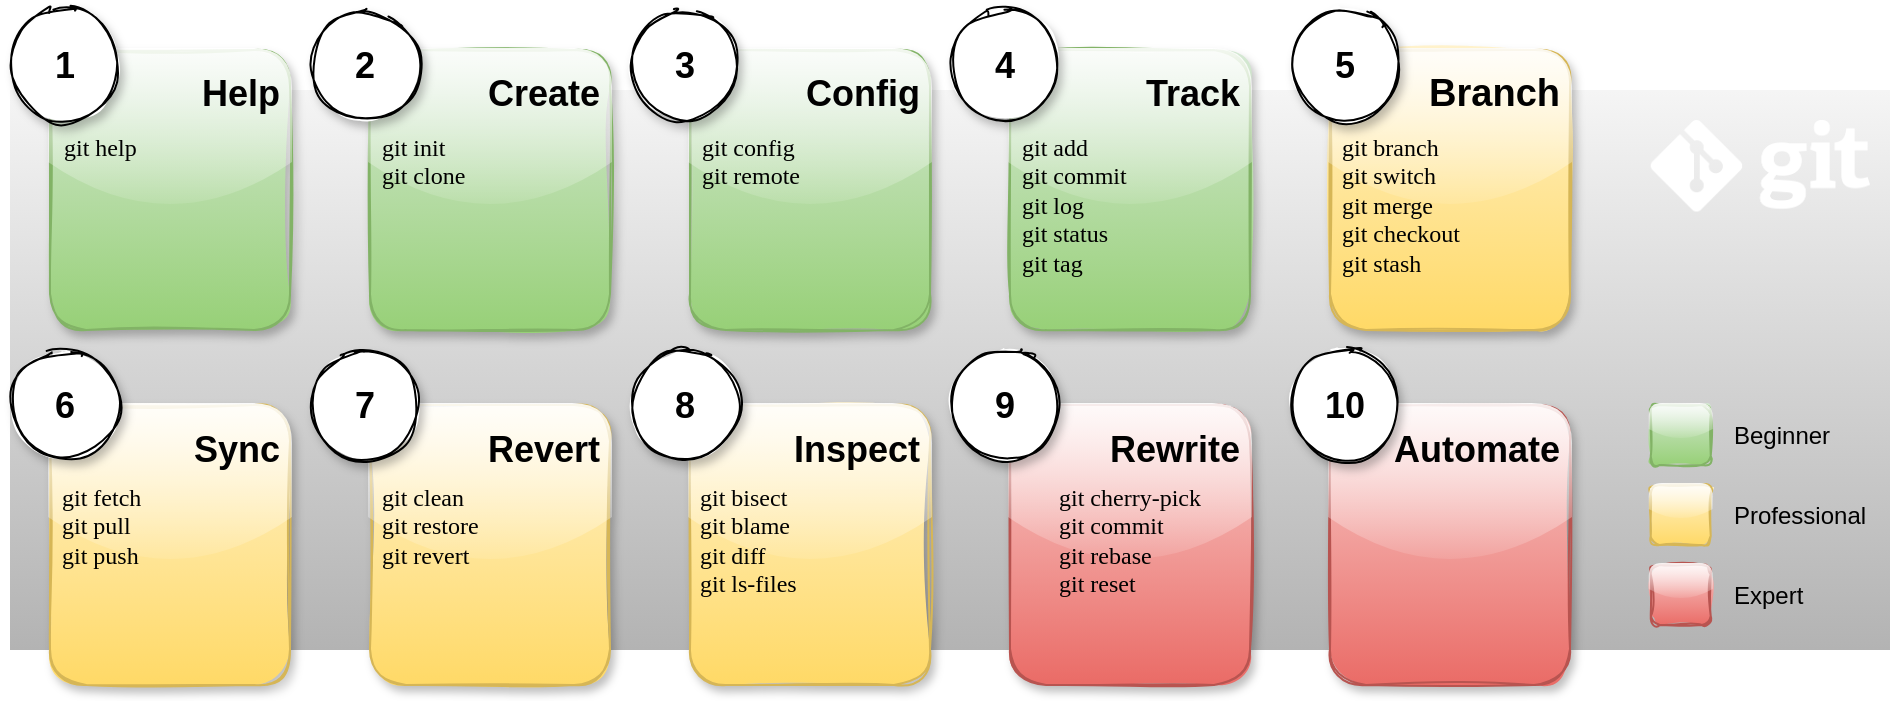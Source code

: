 <mxfile version="16.1.2" type="github">
  <diagram id="5p-yBhCcSQvWqAFZNiMJ" name="Page-1">
    <mxGraphModel dx="1102" dy="882" grid="1" gridSize="10" guides="1" tooltips="1" connect="1" arrows="1" fold="1" page="1" pageScale="1" pageWidth="1169" pageHeight="827" background="#ffffff" math="0" shadow="0">
      <root>
        <mxCell id="0" />
        <mxCell id="1" parent="0" />
        <mxCell id="nmQQ5iYsoZRpjPEovlX9-101" value="" style="rounded=0;whiteSpace=wrap;html=1;fontSize=18;fillColor=#f5f5f5;gradientColor=#b3b3b3;strokeColor=none;glass=0;" parent="1" vertex="1">
          <mxGeometry x="20" y="60" width="940" height="280" as="geometry" />
        </mxCell>
        <mxCell id="nmQQ5iYsoZRpjPEovlX9-7" value="&lt;h1&gt;&lt;font style=&quot;font-size: 18px&quot;&gt;Help&lt;/font&gt;&lt;/h1&gt;" style="text;html=1;strokeColor=#82b366;fillColor=#d5e8d4;spacing=5;spacingTop=-20;whiteSpace=wrap;overflow=hidden;rounded=1;gradientColor=#97d077;align=right;glass=1;sketch=1;shadow=1;" parent="1" vertex="1">
          <mxGeometry x="40" y="40" width="120" height="140" as="geometry" />
        </mxCell>
        <mxCell id="nmQQ5iYsoZRpjPEovlX9-29" value="&lt;h1&gt;&lt;font style=&quot;font-size: 18px&quot;&gt;Rewrite&lt;/font&gt;&lt;/h1&gt;&lt;div style=&quot;text-align: left&quot;&gt;&lt;br&gt;&lt;/div&gt;&lt;div style=&quot;text-align: left&quot;&gt;&lt;br&gt;&lt;/div&gt;" style="text;html=1;strokeColor=#b85450;fillColor=#f8cecc;spacing=5;spacingTop=-20;whiteSpace=wrap;overflow=hidden;rounded=1;gradientColor=#ea6b66;align=right;glass=1;sketch=1;shadow=1;" parent="1" vertex="1">
          <mxGeometry x="520" y="217.5" width="120" height="140" as="geometry" />
        </mxCell>
        <mxCell id="nmQQ5iYsoZRpjPEovlX9-54" value="&lt;h1&gt;&lt;font style=&quot;font-size: 18px&quot;&gt;Automate&lt;/font&gt;&lt;/h1&gt;&lt;div style=&quot;text-align: left&quot;&gt;&lt;br&gt;&lt;/div&gt;&lt;div style=&quot;text-align: left&quot;&gt;&lt;br&gt;&lt;/div&gt;" style="text;html=1;strokeColor=#b85450;fillColor=#f8cecc;spacing=5;spacingTop=-20;whiteSpace=wrap;overflow=hidden;rounded=1;gradientColor=#ea6b66;align=right;glass=1;shadow=1;sketch=1;" parent="1" vertex="1">
          <mxGeometry x="680" y="217.5" width="120" height="140" as="geometry" />
        </mxCell>
        <mxCell id="nmQQ5iYsoZRpjPEovlX9-91" value="&lt;h1&gt;&lt;font style=&quot;font-size: 18px&quot;&gt;Create&lt;/font&gt;&lt;/h1&gt;" style="text;html=1;strokeColor=#82b366;fillColor=#d5e8d4;spacing=5;spacingTop=-20;whiteSpace=wrap;overflow=hidden;rounded=1;gradientColor=#97d077;align=right;glass=1;sketch=1;shadow=1;" parent="1" vertex="1">
          <mxGeometry x="200" y="40" width="120" height="140" as="geometry" />
        </mxCell>
        <mxCell id="nmQQ5iYsoZRpjPEovlX9-92" value="&lt;h1&gt;&lt;font style=&quot;font-size: 18px&quot;&gt;Config&lt;/font&gt;&lt;/h1&gt;" style="text;html=1;strokeColor=#82b366;fillColor=#d5e8d4;spacing=5;spacingTop=-20;whiteSpace=wrap;overflow=hidden;rounded=1;gradientColor=#97d077;align=right;glass=1;shadow=1;sketch=1;" parent="1" vertex="1">
          <mxGeometry x="360" y="40" width="120" height="140" as="geometry" />
        </mxCell>
        <mxCell id="nmQQ5iYsoZRpjPEovlX9-93" value="&lt;h1&gt;&lt;font style=&quot;font-size: 18px&quot;&gt;Track&lt;/font&gt;&lt;/h1&gt;" style="text;html=1;strokeColor=#82b366;fillColor=#d5e8d4;spacing=5;spacingTop=-20;whiteSpace=wrap;overflow=hidden;rounded=1;gradientColor=#97d077;align=right;glass=1;sketch=1;shadow=1;" parent="1" vertex="1">
          <mxGeometry x="520" y="40" width="120" height="140" as="geometry" />
        </mxCell>
        <mxCell id="nmQQ5iYsoZRpjPEovlX9-94" value="&lt;h1&gt;&lt;font style=&quot;font-size: 19px&quot;&gt;Branch&lt;/font&gt;&lt;/h1&gt;" style="text;html=1;strokeColor=#d6b656;fillColor=#fff2cc;spacing=5;spacingTop=-20;whiteSpace=wrap;overflow=hidden;rounded=1;gradientColor=#ffd966;align=right;glass=1;sketch=1;shadow=1;" parent="1" vertex="1">
          <mxGeometry x="680" y="40" width="120" height="140" as="geometry" />
        </mxCell>
        <mxCell id="nmQQ5iYsoZRpjPEovlX9-95" value="&lt;h1&gt;&lt;span style=&quot;font-size: 18px&quot;&gt;Inspect&lt;/span&gt;&lt;/h1&gt;" style="text;html=1;strokeColor=#d6b656;fillColor=#fff2cc;spacing=5;spacingTop=-20;whiteSpace=wrap;overflow=hidden;rounded=1;gradientColor=#ffd966;align=right;glass=1;shadow=1;sketch=1;" parent="1" vertex="1">
          <mxGeometry x="360" y="217.5" width="120" height="140" as="geometry" />
        </mxCell>
        <mxCell id="nmQQ5iYsoZRpjPEovlX9-75" value="1" style="ellipse;whiteSpace=wrap;html=1;aspect=fixed;fontSize=18;fontStyle=1;shadow=1;sketch=1;" parent="1" vertex="1">
          <mxGeometry x="20" y="20" width="55" height="55" as="geometry" />
        </mxCell>
        <mxCell id="nmQQ5iYsoZRpjPEovlX9-97" value="2" style="ellipse;whiteSpace=wrap;html=1;aspect=fixed;fontSize=18;fontStyle=1;shadow=1;sketch=1;" parent="1" vertex="1">
          <mxGeometry x="170" y="20" width="55" height="55" as="geometry" />
        </mxCell>
        <mxCell id="nmQQ5iYsoZRpjPEovlX9-98" value="3" style="ellipse;whiteSpace=wrap;html=1;aspect=fixed;fontSize=18;fontStyle=1;shadow=1;sketch=1;" parent="1" vertex="1">
          <mxGeometry x="330" y="20" width="55" height="55" as="geometry" />
        </mxCell>
        <mxCell id="nmQQ5iYsoZRpjPEovlX9-99" value="4" style="ellipse;whiteSpace=wrap;html=1;aspect=fixed;fontSize=18;fontStyle=1;shadow=1;sketch=1;" parent="1" vertex="1">
          <mxGeometry x="490" y="20" width="55" height="55" as="geometry" />
        </mxCell>
        <mxCell id="nmQQ5iYsoZRpjPEovlX9-100" value="5" style="ellipse;whiteSpace=wrap;html=1;aspect=fixed;fontSize=18;fontStyle=1;shadow=1;sketch=1;" parent="1" vertex="1">
          <mxGeometry x="660" y="20" width="55" height="55" as="geometry" />
        </mxCell>
        <mxCell id="nmQQ5iYsoZRpjPEovlX9-107" value="8" style="ellipse;whiteSpace=wrap;html=1;aspect=fixed;fontSize=18;fontStyle=1;shadow=1;sketch=1;" parent="1" vertex="1">
          <mxGeometry x="330" y="190" width="55" height="55" as="geometry" />
        </mxCell>
        <mxCell id="nmQQ5iYsoZRpjPEovlX9-108" value="9" style="ellipse;whiteSpace=wrap;html=1;aspect=fixed;fontSize=18;fontStyle=1;shadow=1;sketch=1;" parent="1" vertex="1">
          <mxGeometry x="490" y="190" width="55" height="55" as="geometry" />
        </mxCell>
        <mxCell id="nmQQ5iYsoZRpjPEovlX9-109" value="10" style="ellipse;whiteSpace=wrap;html=1;aspect=fixed;fontSize=18;fontStyle=1;shadow=1;sketch=1;" parent="1" vertex="1">
          <mxGeometry x="660" y="190" width="55" height="55" as="geometry" />
        </mxCell>
        <mxCell id="nmQQ5iYsoZRpjPEovlX9-110" value="&lt;h1&gt;&lt;font style=&quot;font-size: 18px&quot;&gt;Sync&lt;/font&gt;&lt;/h1&gt;" style="text;html=1;strokeColor=#d6b656;fillColor=#fff2cc;spacing=5;spacingTop=-20;whiteSpace=wrap;overflow=hidden;rounded=1;gradientColor=#ffd966;align=right;glass=1;shadow=1;sketch=1;" parent="1" vertex="1">
          <mxGeometry x="40" y="217.5" width="120" height="140" as="geometry" />
        </mxCell>
        <mxCell id="nmQQ5iYsoZRpjPEovlX9-111" value="&lt;h1&gt;&lt;font style=&quot;font-size: 18px&quot;&gt;Revert&lt;/font&gt;&lt;/h1&gt;&lt;div style=&quot;text-align: left&quot;&gt;&lt;br&gt;&lt;/div&gt;" style="text;html=1;strokeColor=#d6b656;fillColor=#fff2cc;spacing=5;spacingTop=-20;whiteSpace=wrap;overflow=hidden;rounded=1;gradientColor=#ffd966;align=right;glass=1;sketch=1;shadow=1;" parent="1" vertex="1">
          <mxGeometry x="200" y="217.5" width="120" height="140" as="geometry" />
        </mxCell>
        <mxCell id="nmQQ5iYsoZRpjPEovlX9-105" value="6" style="ellipse;whiteSpace=wrap;html=1;aspect=fixed;fontSize=18;fontStyle=1;shadow=1;sketch=1;" parent="1" vertex="1">
          <mxGeometry x="20" y="190" width="55" height="55" as="geometry" />
        </mxCell>
        <mxCell id="nmQQ5iYsoZRpjPEovlX9-106" value="7" style="ellipse;whiteSpace=wrap;html=1;aspect=fixed;fontSize=18;fontStyle=1;shadow=1;sketch=1;" parent="1" vertex="1">
          <mxGeometry x="170" y="190" width="55" height="55" as="geometry" />
        </mxCell>
        <mxCell id="nmQQ5iYsoZRpjPEovlX9-138" value="&lt;div style=&quot;color: rgb(0 , 0 , 0) ; font-family: &amp;#34;helvetica&amp;#34; ; text-align: left&quot;&gt;&lt;font face=&quot;Lucida Console&quot;&gt;git cherry-pick&lt;/font&gt;&lt;/div&gt;&lt;div style=&quot;color: rgb(0 , 0 , 0) ; font-family: &amp;#34;helvetica&amp;#34; ; text-align: left&quot;&gt;&lt;font face=&quot;Lucida Console&quot;&gt;git commit&lt;/font&gt;&lt;/div&gt;&lt;div style=&quot;color: rgb(0 , 0 , 0) ; font-family: &amp;#34;helvetica&amp;#34; ; text-align: left&quot;&gt;&lt;font face=&quot;Lucida Console&quot;&gt;git rebase&lt;/font&gt;&lt;/div&gt;&lt;div style=&quot;color: rgb(0 , 0 , 0) ; font-family: &amp;#34;helvetica&amp;#34; ; text-align: left&quot;&gt;&lt;font face=&quot;Lucida Console&quot;&gt;git reset&lt;/font&gt;&lt;/div&gt;" style="text;html=1;strokeColor=none;fillColor=none;align=center;verticalAlign=top;whiteSpace=wrap;rounded=0;shadow=1;glass=0;sketch=1;fillStyle=solid;fontFamily=Lucida Console;fontSize=12;fontColor=#330000;" parent="1" vertex="1">
          <mxGeometry x="520" y="250" width="120" height="80" as="geometry" />
        </mxCell>
        <mxCell id="nmQQ5iYsoZRpjPEovlX9-139" value="&lt;div style=&quot;color: rgb(0 , 0 , 0) ; font-family: &amp;#34;helvetica&amp;#34;&quot;&gt;&lt;div style=&quot;font-family: &amp;#34;helvetica&amp;#34;&quot;&gt;&lt;font face=&quot;Lucida Console&quot;&gt;git bisect&lt;/font&gt;&lt;/div&gt;&lt;div style=&quot;font-family: &amp;#34;helvetica&amp;#34;&quot;&gt;&lt;font face=&quot;Lucida Console&quot;&gt;git blame&lt;br&gt;&lt;/font&gt;&lt;/div&gt;&lt;div style=&quot;font-family: &amp;#34;helvetica&amp;#34;&quot;&gt;&lt;font face=&quot;Lucida Console&quot;&gt;git diff&lt;br&gt;&lt;/font&gt;&lt;/div&gt;&lt;div style=&quot;font-family: &amp;#34;helvetica&amp;#34;&quot;&gt;&lt;font face=&quot;Lucida Console&quot;&gt;git ls-files&lt;/font&gt;&lt;/div&gt;&lt;span style=&quot;font-family: &amp;#34;helvetica&amp;#34; ; color: rgba(0 , 0 , 0 , 0) ; font-size: 0px&quot;&gt;&lt;div&gt;%3CmxGraphModel%3E%3Croot%3E%3CmxCell%20id%3D%220%22%2F%3E%3CmxCell%20id%3D%221%22%20parent%3D%220%22%2F%3E%3CmxCell%20id%3D%222%22%20value%3D%22%26lt%3Bh1%26gt%3BSync%26lt%3B%2Fh1%26gt%3B%26lt%3Bdiv%26gt%3Bgit%20fetch%26lt%3B%2Fdiv%26gt%3B%26lt%3Bdiv%26gt%3Bgit%20pull%26lt%3B%2Fdiv%26gt%3B%26lt%3Bdiv%26gt%3Bgit%20push%26lt%3B%2Fdiv%26gt%3B%22%20style%3D%22text%3Bhtml%3D1%3BstrokeColor%3Dnone%3BfillColor%3Dnone%3Bspacing%3D5%3BspacingTop%3D-20%3BwhiteSpace%3Dwrap%3Boverflow%3Dhidden%3Brounded%3D0%3B%22%20vertex%3D%221%22%20parent%3D%221%22%3E%3CmxGeometry%20x%3D%22375%22%20y%3D%22200%22%20width%3D%2290%22%20height%3D%22140%22%20as%3D%22geometry%22%2F%3E%3C%2FmxCell%3E%3C%2Froot%3E%3C%2FmxGraphModel%3E&lt;/div&gt;&lt;/span&gt;&lt;/div&gt;" style="text;html=1;strokeColor=none;fillColor=none;align=left;verticalAlign=top;whiteSpace=wrap;rounded=0;shadow=1;glass=0;sketch=1;fillStyle=solid;fontFamily=Lucida Console;fontSize=12;fontColor=#330000;" parent="1" vertex="1">
          <mxGeometry x="363" y="250" width="120" height="90" as="geometry" />
        </mxCell>
        <mxCell id="nmQQ5iYsoZRpjPEovlX9-140" value="&lt;div style=&quot;color: rgb(0 , 0 , 0) ; font-family: &amp;#34;helvetica&amp;#34;&quot;&gt;&lt;div style=&quot;font-family: &amp;#34;helvetica&amp;#34;&quot;&gt;&lt;div style=&quot;font-family: &amp;#34;helvetica&amp;#34;&quot;&gt;&lt;font face=&quot;Lucida Console&quot;&gt;git clean&lt;/font&gt;&lt;/div&gt;&lt;div style=&quot;font-family: &amp;#34;helvetica&amp;#34;&quot;&gt;&lt;font face=&quot;Lucida Console&quot;&gt;git restore&lt;/font&gt;&lt;/div&gt;&lt;div style=&quot;font-family: &amp;#34;helvetica&amp;#34;&quot;&gt;&lt;font face=&quot;Lucida Console&quot;&gt;git revert&lt;/font&gt;&lt;/div&gt;&lt;/div&gt;&lt;/div&gt;" style="text;html=1;strokeColor=none;fillColor=none;align=left;verticalAlign=top;whiteSpace=wrap;rounded=0;shadow=1;glass=0;sketch=1;fillStyle=solid;fontFamily=Lucida Console;fontSize=12;fontColor=#330000;" parent="1" vertex="1">
          <mxGeometry x="204" y="250" width="120" height="80" as="geometry" />
        </mxCell>
        <mxCell id="nmQQ5iYsoZRpjPEovlX9-141" value="&lt;div style=&quot;color: rgb(0 , 0 , 0) ; font-family: &amp;#34;helvetica&amp;#34;&quot;&gt;&lt;div style=&quot;font-family: &amp;#34;helvetica&amp;#34;&quot;&gt;&lt;div style=&quot;font-family: &amp;#34;helvetica&amp;#34;&quot;&gt;&lt;div style=&quot;font-family: &amp;#34;helvetica&amp;#34;&quot;&gt;&lt;font face=&quot;Lucida Console&quot;&gt;git fetch&lt;/font&gt;&lt;/div&gt;&lt;div style=&quot;font-family: &amp;#34;helvetica&amp;#34;&quot;&gt;&lt;font face=&quot;Lucida Console&quot;&gt;git pull&lt;/font&gt;&lt;/div&gt;&lt;div style=&quot;font-family: &amp;#34;helvetica&amp;#34;&quot;&gt;&lt;font face=&quot;Lucida Console&quot;&gt;git push&lt;/font&gt;&lt;/div&gt;&lt;/div&gt;&lt;/div&gt;&lt;/div&gt;" style="text;html=1;strokeColor=none;fillColor=none;align=left;verticalAlign=top;whiteSpace=wrap;rounded=0;shadow=1;glass=0;sketch=1;fillStyle=solid;fontFamily=Lucida Console;fontSize=12;fontColor=#330000;" parent="1" vertex="1">
          <mxGeometry x="44" y="250" width="120" height="80" as="geometry" />
        </mxCell>
        <mxCell id="nmQQ5iYsoZRpjPEovlX9-143" value="&lt;div style=&quot;color: rgb(0, 0, 0); font-family: helvetica;&quot;&gt;&lt;span style=&quot;font-family: &amp;quot;lucida console&amp;quot;&quot;&gt;git branch&lt;/span&gt;&lt;/div&gt;&lt;div style=&quot;color: rgb(0, 0, 0); font-family: helvetica;&quot;&gt;&lt;span style=&quot;font-family: &amp;quot;lucida console&amp;quot;&quot;&gt;git switch&lt;/span&gt;&lt;/div&gt;&lt;div style=&quot;color: rgb(0, 0, 0); font-family: helvetica;&quot;&gt;&lt;span style=&quot;font-family: &amp;quot;lucida console&amp;quot;&quot;&gt;git merge&lt;/span&gt;&lt;/div&gt;&lt;div style=&quot;color: rgb(0, 0, 0); font-family: helvetica;&quot;&gt;&lt;span style=&quot;font-family: &amp;quot;lucida console&amp;quot;&quot;&gt;git checkout&lt;/span&gt;&lt;/div&gt;&lt;div style=&quot;color: rgb(0, 0, 0); font-family: helvetica;&quot;&gt;&lt;span style=&quot;font-family: &amp;quot;lucida console&amp;quot;&quot;&gt;git stash&lt;/span&gt;&lt;/div&gt;" style="text;html=1;strokeColor=none;fillColor=none;align=left;verticalAlign=top;whiteSpace=wrap;rounded=0;shadow=1;glass=0;sketch=1;fillStyle=solid;fontFamily=Lucida Console;fontSize=12;fontColor=#330000;" parent="1" vertex="1">
          <mxGeometry x="684" y="75" width="120" height="90" as="geometry" />
        </mxCell>
        <mxCell id="nmQQ5iYsoZRpjPEovlX9-144" value="&lt;div style=&quot;color: rgb(0 , 0 , 0) ; font-family: &amp;#34;helvetica&amp;#34;&quot;&gt;&lt;span style=&quot;font-family: &amp;#34;lucida console&amp;#34;&quot;&gt;git add&lt;/span&gt;&lt;/div&gt;&lt;div style=&quot;color: rgb(0 , 0 , 0) ; font-family: &amp;#34;helvetica&amp;#34;&quot;&gt;&lt;span style=&quot;font-family: &amp;#34;lucida console&amp;#34;&quot;&gt;git commit&lt;/span&gt;&lt;/div&gt;&lt;div style=&quot;color: rgb(0 , 0 , 0) ; font-family: &amp;#34;helvetica&amp;#34;&quot;&gt;&lt;span style=&quot;font-family: &amp;#34;lucida console&amp;#34;&quot;&gt;git log&lt;/span&gt;&lt;/div&gt;&lt;div style=&quot;color: rgb(0 , 0 , 0) ; font-family: &amp;#34;helvetica&amp;#34;&quot;&gt;&lt;span style=&quot;font-family: &amp;#34;lucida console&amp;#34;&quot;&gt;git status&lt;/span&gt;&lt;/div&gt;&lt;div style=&quot;color: rgb(0 , 0 , 0) ; font-family: &amp;#34;helvetica&amp;#34;&quot;&gt;&lt;span style=&quot;font-family: &amp;#34;lucida console&amp;#34;&quot;&gt;git tag&lt;/span&gt;&lt;/div&gt;" style="text;html=1;strokeColor=none;fillColor=none;align=left;verticalAlign=top;whiteSpace=wrap;rounded=0;shadow=1;glass=0;sketch=1;fillStyle=solid;fontFamily=Lucida Console;fontSize=12;fontColor=#330000;" parent="1" vertex="1">
          <mxGeometry x="524" y="75" width="120" height="90" as="geometry" />
        </mxCell>
        <mxCell id="nmQQ5iYsoZRpjPEovlX9-145" value="&lt;div style=&quot;color: rgb(0 , 0 , 0) ; font-family: &amp;#34;helvetica&amp;#34;&quot;&gt;&lt;span style=&quot;font-family: &amp;#34;lucida console&amp;#34;&quot;&gt;git config&lt;/span&gt;&lt;/div&gt;&lt;div style=&quot;color: rgb(0 , 0 , 0) ; font-family: &amp;#34;helvetica&amp;#34;&quot;&gt;&lt;span style=&quot;font-family: &amp;#34;lucida console&amp;#34;&quot;&gt;git remote&lt;/span&gt;&lt;/div&gt;" style="text;html=1;strokeColor=none;fillColor=none;align=left;verticalAlign=top;whiteSpace=wrap;rounded=0;shadow=1;glass=0;sketch=1;fillStyle=solid;fontFamily=Lucida Console;fontSize=12;fontColor=#330000;" parent="1" vertex="1">
          <mxGeometry x="364" y="75" width="120" height="90" as="geometry" />
        </mxCell>
        <mxCell id="nmQQ5iYsoZRpjPEovlX9-146" value="&lt;div style=&quot;color: rgb(0 , 0 , 0) ; font-family: &amp;#34;helvetica&amp;#34;&quot;&gt;&lt;span style=&quot;font-family: &amp;#34;lucida console&amp;#34;&quot;&gt;git init&lt;/span&gt;&lt;/div&gt;&lt;div style=&quot;color: rgb(0 , 0 , 0) ; font-family: &amp;#34;helvetica&amp;#34;&quot;&gt;&lt;span style=&quot;font-family: &amp;#34;lucida console&amp;#34;&quot;&gt;git clone&lt;/span&gt;&lt;/div&gt;" style="text;html=1;strokeColor=none;fillColor=none;align=left;verticalAlign=top;whiteSpace=wrap;rounded=0;shadow=1;glass=0;sketch=1;fillStyle=solid;fontFamily=Lucida Console;fontSize=12;fontColor=#330000;" parent="1" vertex="1">
          <mxGeometry x="204" y="75" width="120" height="90" as="geometry" />
        </mxCell>
        <mxCell id="nmQQ5iYsoZRpjPEovlX9-147" value="&lt;div style=&quot;color: rgb(0 , 0 , 0) ; font-family: &amp;#34;helvetica&amp;#34;&quot;&gt;&lt;span style=&quot;font-family: &amp;#34;lucida console&amp;#34;&quot;&gt;git help&lt;/span&gt;&lt;/div&gt;" style="text;html=1;strokeColor=none;fillColor=none;align=left;verticalAlign=top;whiteSpace=wrap;rounded=0;shadow=1;glass=0;sketch=1;fillStyle=solid;fontFamily=Lucida Console;fontSize=12;fontColor=#330000;" parent="1" vertex="1">
          <mxGeometry x="45" y="75" width="120" height="90" as="geometry" />
        </mxCell>
        <mxCell id="oBsi62IhFIbX06hhFv33-2" value="" style="rounded=1;whiteSpace=wrap;html=1;fillColor=#fff2cc;gradientColor=#ffd966;strokeColor=#d6b656;glass=1;shadow=0;sketch=1;" parent="1" vertex="1">
          <mxGeometry x="840.37" y="257.5" width="30" height="30" as="geometry" />
        </mxCell>
        <mxCell id="oBsi62IhFIbX06hhFv33-3" value="" style="rounded=1;whiteSpace=wrap;html=1;fillColor=#f8cecc;gradientColor=#ea6b66;strokeColor=#b85450;glass=1;shadow=0;sketch=1;" parent="1" vertex="1">
          <mxGeometry x="840.37" y="297.5" width="30" height="30" as="geometry" />
        </mxCell>
        <mxCell id="oBsi62IhFIbX06hhFv33-5" value="" style="rounded=1;whiteSpace=wrap;html=1;fillColor=#d5e8d4;gradientColor=#97d077;strokeColor=#82b366;glass=1;shadow=0;sketch=1;" parent="1" vertex="1">
          <mxGeometry x="840.37" y="217.5" width="30" height="30" as="geometry" />
        </mxCell>
        <mxCell id="oBsi62IhFIbX06hhFv33-6" value="Beginner" style="text;html=1;strokeColor=none;fillColor=none;align=left;verticalAlign=middle;whiteSpace=wrap;rounded=0;glass=0;shadow=0;" parent="1" vertex="1">
          <mxGeometry x="880.37" y="217.5" width="69.63" height="30" as="geometry" />
        </mxCell>
        <mxCell id="oBsi62IhFIbX06hhFv33-7" value="Professional" style="text;html=1;strokeColor=none;fillColor=none;align=left;verticalAlign=middle;whiteSpace=wrap;rounded=0;" parent="1" vertex="1">
          <mxGeometry x="880.37" y="257.5" width="69.63" height="30" as="geometry" />
        </mxCell>
        <mxCell id="oBsi62IhFIbX06hhFv33-8" value="Expert" style="text;html=1;strokeColor=none;fillColor=none;align=left;verticalAlign=middle;whiteSpace=wrap;rounded=0;" parent="1" vertex="1">
          <mxGeometry x="880.37" y="297.5" width="69.63" height="30" as="geometry" />
        </mxCell>
        <mxCell id="oBsi62IhFIbX06hhFv33-11" value="" style="shape=image;verticalLabelPosition=bottom;labelBackgroundColor=default;verticalAlign=top;aspect=fixed;imageAspect=0;image=data:image/png,iVBORw0KGgoAAAANSUhEUgAAA44AAAF8CAMAAAC37BWdAAAAM1BMVEX/////&#xa;////////////////////////////////////////////////////////////&#xa;///lEOhHAAAAEXRSTlMAIFCAsMAQQKDQ/5Bw4DDwYCESAgEAABWfSURBVHgB&#xa;7N0HgoM8DkBhGYMFSgzc/7K7f29TQZ6YKO87wZS8UC3Lk0pDHqdfjXlIgldU&#xa;NM/TYn9ZpttdizwY0q3aP9XbqxWJ9bbYu5bbKo8DneytSeVlIOVqb3T4esY6&#xa;2fumVfAS0mxfmh8RJLJ9LEt8KNm+ZS6Cn1UW+8xSJDhotW/aBsFPWqt9rq4S&#xa;GrIdMAt+zrrZV7bQPWK2Q6Yi6FAjPVIjly8daqRHajxgkY6okR7jutsJs3RE&#xa;jfQYldopu3REjfQYU6l2ypakC2qkRx5xvDVKT9RIjwGlzc5S6YIa6ZG7qm9N&#xa;0hU10mM0ZbPzVumKGumRhxw87OhfIz3GtJjDJp1RIz1GksxlkFaokR5xN5dZ&#xa;WqFGesRoLlVaoUZ6xGY+SdCmRnpEMqdB0KZGeoSaUxa0qZEekc1pFjStkR7J&#xa;sf97ctRIj5jMaRG0qpEeydFL4K+RHkGOwWr09whypEZ6BDnGq5EeyRH+GukR&#xa;5BivRm+PIEfNX0rU+JAeQY6zfUmpMXyPGM1pedCXglLjQ3oEL8lVd47UGKBH&#xa;3C/xCrl9TanxET2CBVbFnyM1BugRxZz0Qd8JytT3+D2imk8Rv/2lciyLXbdH&#xa;MLoqR8iRHv2wX+BOzniVHOkRjD1erpIjPYJNASxEjvToh737uep6lRzpEWwo&#xa;NwTJkR79cOs9Ri5fJUd6BJuRT1FypEc/5M4zVrcoOdKjH0q1U7YkLSQLkyM9&#xa;+kHtlLs0sXtzpEd65G7OKG3cnDnSIz0yo2Mp0sbiy5Ee6ZFPxZakjWKuHOmR&#xa;HvlU1FUa2WPmSI9wKKPnTNVhDp5jKvT4o3j8OBdpZoud47ot9IgTtNq31EHa&#xa;WS10jutmRo84JW/2pS2XHs9Y9GlrpEecVHL1xHhCjZXj2xrpEQ7DuNlHxl0a&#xa;Wy1cjm9rpEc4DHmyN6Y8SHtzwBzf1kiP8El6z3mefjHnfNfUe+2zPnWN9IhQ&#xa;k0H0uWukR0Sam6VPXiM9ItDKLn32GukRcRaS6NPXSI8Is+xZn79GekSUVZYa&#xa;oEZ6xHUNdoBGqJEeEWNiloaokR4RYp6kxqiRHnFJqx2iQWqkRwSYSaFRaqRH&#xa;XM9sx2iQGukRAbax0zg10iOuZbCjNFCN9Ijn+ty+oQF+qxg9ghpNg/1W9Ihr&#xa;0M2O01g10iOuYbczNEiN9IgAe59rgBpP9VjHPOhv7nna6LEhrIudo3FqPNDj&#xa;vCf5l/VW6bERZDtLg9To3+pEZ3psAFrtNA1Wo6NHSTM9wkknc9BwNTp6FF3o&#xa;EQ7DZC45YI2OHiXTI05KuZrXmE9IF6/R0aNu9Hgc0n2xXvTqNTp6XCs9HoI0&#xa;zNU60svX6OixLPT4TUiax2qd6fVr9PRY6fG8VXXPv7pNv8u/G1T1/+zdB5bj&#xa;KhCF4QJEKomw/82+nH3GbVfL9biH+jfQM5Y+gSKkWrgvR/RYiJWXKCNoFHiU&#xa;/33zmH0oX++fI0bBSlGi+qd3eF6lDKFR7tGzeXw950Ns/F6xXJk+WzaOChpV&#xa;PJ7m8bVyOAZLi6dP9LEu46igUcVjaubxy9x1jIV3yGAcFTTqeMz8NPPYz8q8&#xa;9A4ZjaOCRiWP0Tx++fzJ2hyrcdTXKPQoHx7N44zMvD5HNo4LamSu9w2P5jGF&#xa;xozAMRnHJTVyu+tjJ+bRlcGMwTEbxyU18kWihnl8wMjMKByncVxSI7s71lcw&#xa;jykMBuIYjOOSGusdn3Q3j3MwI3E8jOOKGvkkWYnN41/1yIzFMRrHFTWyJ2HN&#xa;PD7O/GA4DuO4okbuJOxg8/hbrjIeRzaOK2rkbw4J5nEOxuOYjaOCRnWO5vFk&#xa;BuTojeOSGiNJ88zmMUWG5BiMo4JGTY6ZzWOvjMnxNI76GmE5gnjsg0E5RuOo&#xa;v8FxOfLouBoBODbjuOQGHyQtMIZH08hZZsU46m9wfY5yjxgaATg647joBnck&#xa;7OCtPfbBuByzcVx0g3sSVnlnj6kyMMfLOK6pkQPJSsw7e4yMzDEYxzU1ciRZ&#xa;nnf2eDI0x2gcRRoVSvo7JLxHz1AZRxiNPElU5X09ugHOkY3joho56v8T0T1G&#xa;BufYz2Ec19MoudVhHi/G4/iQL8M4LqiRC5lH/KmqYIech3FcSKNoeDSPB6Ny&#xa;fCjNyPo7vCuqsAA0iodH85gZmeND7qraHCnhcOxj6eHcPFbGqMZYQrheWOTc&#xa;nU15/4n6HHE0ckvmUXs1hBHjGX7viI1vKcZ4vibw2aVW46ivUThdNY83yKll&#xa;Pt56mGdlYWeYOXf6Zj4axzU0Mk/zqDQ4HtPRD0rzkPGmeyrGcQ2N5lFncGzB&#xa;0dOcaKWPQPcUjeMaGpm7efz0ZdU25UvvqOyn3jiuoNHGR4V7jiPQa6VD61rc&#xa;Q8ZRX6N4oUfz6FhcdPRyfugsfPRQNI6raGQ+knl8XmBp54e/35qNo65GhZo3&#xa;j09rWmcCqcqnq8YRSKN8SmUeu4JGqcdgHNU1KlSyefxRp5pGotT4rYYzjrga&#xa;Ba8jm8fGoi6V37MYRzyNco5ue4+ORR1Kbzk74winUc4xlN09XixpJCUcxTji&#xa;aZRz5N09HizJq43GzjjiaZRz3N3jYEFR75nuYhwBNco57u2xq+9CTj4tNo5y&#xa;jTAct/Z4yX9NpeHxMo6IGuUcd/ZYWNDUfIGkGkdIjXKO+B5V99Whe6ezG0dI&#xa;jXKO+3pkQUX3OaDTOGJqlHPc1aNjQV73heBmHEE1yjlu6jGzIO0h2RlHuUZQ&#xa;jnt6vIS/pSqQyzjKNaJy3NJj4PcL2i+RHMZRrhGW444eD34/rz0mD+Mo14jL&#xa;Ed+jyq7a1c9YnXGUa8TliOhRn6P+9VxvHCE1Cjju7ZHfb+j/2WAc8TVKOMJ5&#xa;1OcY9f/sYRzxNYo44ntE4Djkf9I44moUcMT0qM9RVYhxxNco5Ajt0Tgaxz4Y&#xa;nyOoR32OQZ8jO+MIrFHAUeBxxBDyr/lwRkyPEo6HPkfOxhFVo4CjwGO8/iMl&#xa;n+1DHu3KqnHU17gSRy4kyB/6Ho2jcQTTKOAo80ju0PcIyNHxY8ZRXyMOR6FH&#xa;yhXJo4RjU3jL0jiqagTgKPVIJ5JHFqTwlqVx1NUIwFHs0Q8cjyyoK3y+zjjq&#xa;agTgKPbYG4zHyu83FRbNMo7KGgE4ij2miuJRsgudCldyjKO2RgCOco8NxOPB&#xa;71f1P9CTjOMXOSSNUo5ij31geAwsyKkv8ErGUXk+tiZHsUfPN9fSMkt0XMq3&#xa;OYyj/HI+JkeA+x11me+sVu1lQaJxfF7mXTiKPTa+uUD3l1hS/+CFHOMoqO3D&#xa;kYv+EUuuQGVDFmUdwTg+bfJGHKV738E3F5dZi9yROH/7yapxbFtxFHp0fHeZ&#xa;bi8oHxhSu/v/bRwn78WRC8DwqDql9qqjMT3LOB67cWwkySOcPbKo4RQH42Yc&#xa;n5V4N47nInP6k24vsqia9KZVxTg+y2/HsS9y77HR7V0s61DTyNM4PuvcjWNb&#xa;5rjl6O46CytaGtkZR8HftSurD/HdzQXuPErnq+UjUwLjOHbjeJGwCPBkzsnS&#xa;WqbX6/UzJ8zGkXfjmElYAbjV0Vnemei1UmBx3jgax1tetwsAHKmyvDbplWZj&#xa;cYP+mXE0jiTNI3Cc/J3aleh56Wq33dwxjsZxrPPiy6D7S4O/1zGfiPTlzkcf&#xa;jKNxjOtwjCRI4cZVDN7RQzkcCq95GkeAjKP6s+4xhhB8/iUfwhmbyq0d49g2&#xa;41jxOapdAFafnRvHYzOOvA7Hkz6R42ULxlFw+d446vxSk/YaHkcyjl/Vd+PY&#xa;l+HY6SOlATs4Gkcam3H0qzwk1+hDBdzB0Tiem3E8VzluFfpUlVdsknH8OrcZ&#xa;x7rKrD7Tp+owW804PhT34siJRF0oc9VFp6vdOL5U3ozjXGMGOOmDVdTrOMaR&#xa;yl4cI0ly+oMj/hpIglME45jGVhzZrXDFK9NH87xUoxvHl/N7cSwLHLJO+nAB&#xa;9aqqcaSwFUd2Cr/QjZ+mwT8FOck4vlPZiuMhPxfTn7uJi6j3OIwjlR04yn+1&#xa;A0Djsovo1mQctT0CcJSvPuwVNKp5BNBoHKlsxJGLfKoKo5EoRdSLqsaRykYc&#xa;eQpGGQCN623T2sk4iio7cBR4LLAaiQLqTNU4UtmI4+iAGgX5AarROFLZhyOP&#xa;CahRkKv8v1WIjKO+R0SOzJfgaoiiRvwJ60XGUd8jKkcuib6oNwCNkhVuFBqZ&#xa;jKOyRwCO8mWbUmAFjRpdg7U7EhlHfI+aHJkPJ18bBkcjUQq6IMckMo74HpU5&#xa;MpcuxyjXqN8FOTQaRypbcWSu18MQ2c/BplFay0R7cgwE5lGBo6B6zky/l/J1&#xa;PFpE11hg56nGkQo+R0kjVv5epnGERPtyPAnfoz5HeZAaU2Gl2gPGvThG0vdo&#xa;HME0VtapTiLammOlFTwaR9M4SifanSOTnkfjaBqfr2FuHLu+R+MIpLF/XuP4&#xa;y6JxnKTv0TjiaBz8WkN8iyjTXxnHQgt7NI4wGpObZ+S3GjHkRP/MODbS92gc&#xa;cTU+X/Wy+3BE/rpYQnb0kHHkru/ROKJoFP6kOc8Qjhhj439UY4whXDnTDzOO&#xa;Jy3q0TjCaByO7sk4DlrTo3GE0ciBjONdKyTNJT0aRxyNlYzjbftSS/oejSO+&#xa;RsHOahwXWJysGEdkjYL9xzheLM+v5tE4AmkcyTg+lPW2vbu63KNxRNaocDA3&#xa;jjw8vVqah2B6Uowjnkb5r2kcE3+rM702LkbhozzFOMJplN9yNI7E36vNryjO&#xa;0lj+KE8xjnAa5bccjWPlbzbOTj8oX6V993PtBY2jvd8ov+VoHCN/v3EE/8+/&#xa;nHIOIbZ7tkIxjqtqlB/Ws3H8/M7U4i/xsxyARwFH01huuWVtHCdrNgnW47h+&#xa;yNE0Tn5IcsvROHbW7CBljwrf8exxe4193HNQNo7EqiVMjyXRk+YA1qh/4thy&#xa;34Sjl/wlzTwBehyZnpeOrTUGlhR/KfxS/qVEazfUPtZ/QqwTXRZfaX5urNEN&#xa;vqMaYzxDCDPn7Gipst65mWfNBsF5LPLTJ1yNC2yaFmMsIQSfcybQb8Z2erfE&#xa;qmU0j4VI3yOSRseyBDp/x5lItX4NFldyWvrk8SQsj4VI7hFJI9R2qb/SnLnT&#xa;J3P5Csf3dYxYgn9d5cWaNZDtLpj99y01Jv5f+9Xl3Sx7DmesfHPxCDM7/cnG&#xa;8xySx5rojeaGGmnyCrV4XjfMYn0ocXx6YA/hqYHKml0E5LHTWx37aaTI69Ri&#xa;8N8yyTqFdWarlXA8BnqvNLbTmHi1Wrk6MsfEqiUYj5Xeze+mkTyvWCszQXLU&#xa;H3MmoXjM9HZxM40UeNXi5TA5ZtbsIBCPkd4vb6aRIi9cnAmQI0XWjEA8ZhIU&#xa;19FoHJlH6XgcM2vmMTw2kjT30kiDVy9mNI4UWbFCEB4vEjW20kgMUMxgHDsr&#xa;NgjCoyNRZSuNxBBFB8WRTlasI3hsJGtupZEYpADFMTXW6yQAjyfJSltppMog&#xa;1Q7EkTLr1QjA4yRhbSeNFBmmC4gjBdbLAXjsJOzYSSMdjFNJOBwpsloXre+R&#xa;pIWdNFJgoGrC4Zgqa1VJ3yMgRwCN5BnRIwBHRY+RlvcYSVreSSM5hvQIwFHL&#xa;Y8x0UwWfI7hGogrmEYejisfS6b4KPkdwjXQyVgWFo8L3e1tIdGsFnyO2RnIM&#xa;1gXAUeVCxOFxvmPWSNpE1igoMlajA3Gk3D41MDqo7wqStLCXRsoMVkXiSOlU&#xa;eO1sfY+OhJW1NdrwyBcSR6Ieb7boAb+7m0lY3EwjucFYjQTFkShHvqn2aBHD&#xa;YyBh4BoFXQxWAONIlAt/vxo67HfpI8nK6BoFFezhEYAjUbqqwrf11t0fEok6&#xa;l9dozwJwQOD4kBOKrGU6+OOzJ1FtQ42UwDw2EI4PJX9WfqN2hJxIv7LIByg7&#xa;gkabr3ogjg/lq8Tx0qola+8PCrc6ygIa7XqO9FgbdLqFSc4hnDHG9rgK5swO&#xa;4PisccI98DUK65WBSmRheRyJ3i7ga5T3c3t3geg6CEBB9BKCJgT2v9nvrq/U&#xa;IJ1ZQe3EoNDqtFer44fHrWNE/IU1Sn4veZKiZguPF2tYJ9HIE52i2cJj0mUt&#xa;aJwmo9nC49Z/qYpGbh4pPm+1VZ/QOE9W84THDhQRjRPldObwiMZR4lkOHtE4&#xa;WZoyPDb9P+/QOFmHThrPV4/y4hq3PF1Bc4bH9B8fNr+4xpbnq2n48Nix+dFS&#xa;Xl1juOjNhRCatXZ1zjHS0RUe62b0x5rLr67R1CsG300IYbfWOucKHPH45tbm&#xa;9UvHVvLLa1S6IYEjhGCtjc65Ckc8/jNng9GXQosfLaJxu+PQewih/UMn/+ng&#xa;2Xt1zqX8JTSGjj+QduY/4txcYloOHv8YGn15wtDC0bYERzyisf9SddNN822F&#xa;Ix7R2LefXPG6dSbCEY9o/J577rC7SXD8Eh7RGJ7+649wxCMaPxefP0V0zX1t&#xa;IjyeSqO59bJDnUvbMg0Aj2iUHWHCtoWjhEc0qoyw6rfPXe0iPJ5J4zHGc5PE&#xa;/x3xiEbZMa4MVzjiEY1yY6xqalkrB49o1CCnIstKcnhE4zHIEvzu5WcB4BGN&#xa;ajNztCI8nkij7CAXq+zRgUc0ah3jx3+wgxUe0Sg3xgTRjSc5eETjJRyT7pav&#xa;rJSDRzSqDLEEv+XWUXhEo/IFrXdc5JVJAHhEo4aYk+ZyT6sIj/0ap+dY/d2+&#xa;TTbowCMalS8q+XG+yyo6l0c0qlzo0ejGecfCHHhEY99tWw26aUvNn2IOAB7R&#xa;KHe7ffk6MitrOuIRjdd8iNXeCOQR2fgYj2i8egA+Xo/Bt8R2AHhE408tua+y&#xa;BfVn9jX/HCdHPKJRJndXnQ1eFxf2P+2pyRQAPKJRqvmqirN7MHpLR9it+6tE&#xa;HqviEY1a801yztkPtfBLu/3Q6lxiE3I8ovG/tTxfSXRGj2iUyfN1iM7oEY2S&#xa;y7NlRXi8q0auVhlyxCMapZqnqnjRWT2iUTbfNL4FivwOuvM1T9QiwuP9NXJ6&#xa;ZAkAPKJRKmikQTyiUQGNNIhHNEoWjTSIRzRKCY00iEc0yhdGOGgUj/wOjprH&#xa;LhkRHofQiMfoRXgcQSMeaxNNWURjZ0fJg+aMaNIiGjvzKY9Y3UXzFtHY28ap&#xa;kQbxiEYp1DxWZRFNXkRjbz5ynUrDeGTcOaRhMFovOkMRjf21AsabRnFqjYAs&#xa;DYx4ROOXWspPbA0iPKLxeyHm51SsEeHxZ43km8uPrm6HCI9/0khmf6TIsgUR&#xa;Hv+ukXyLNT8gtx8iPP5XIx37eleSaVu8CI9v1UimbS7317FpK+HxXxrpWOya&#xa;8o1Kq12MCI/XaCQTdru6mnsrLtrlEOHxdhrJh7Bbuzrn3obQRWuXYER4ROPd&#xa;cX6u2R8Ln/pKkCiikWiYIhqJhimikWiYIhqHiSiikWiWTZoKGh8X0VLz31u9&#xa;HhcR+TX/pbrosRFRcMOskURER6z551J7FkYiCtbVrxRjMzpBRO8Bz1DpI+6W&#xa;rtoAAAAASUVORK5CYII=&#xa;;sketch=0;imageBorder=none;imageBackground=none;" parent="1" vertex="1">
          <mxGeometry x="840.37" y="75" width="109.63" height="45.75" as="geometry" />
        </mxCell>
      </root>
    </mxGraphModel>
  </diagram>
</mxfile>
